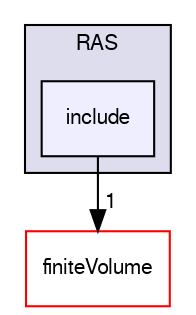 digraph "src/turbulenceModels/incompressible/RAS/include" {
  bgcolor=transparent;
  compound=true
  node [ fontsize="10", fontname="FreeSans"];
  edge [ labelfontsize="10", labelfontname="FreeSans"];
  subgraph clusterdir_dcb808b1162c061e4ccc93d1355da308 {
    graph [ bgcolor="#ddddee", pencolor="black", label="RAS" fontname="FreeSans", fontsize="10", URL="dir_dcb808b1162c061e4ccc93d1355da308.html"]
  dir_d84055c61e8e9693d9a3c245937caee8 [shape=box, label="include", style="filled", fillcolor="#eeeeff", pencolor="black", URL="dir_d84055c61e8e9693d9a3c245937caee8.html"];
  }
  dir_9bd15774b555cf7259a6fa18f99fe99b [shape=box label="finiteVolume" color="red" URL="dir_9bd15774b555cf7259a6fa18f99fe99b.html"];
  dir_d84055c61e8e9693d9a3c245937caee8->dir_9bd15774b555cf7259a6fa18f99fe99b [headlabel="1", labeldistance=1.5 headhref="dir_003007_000749.html"];
}
